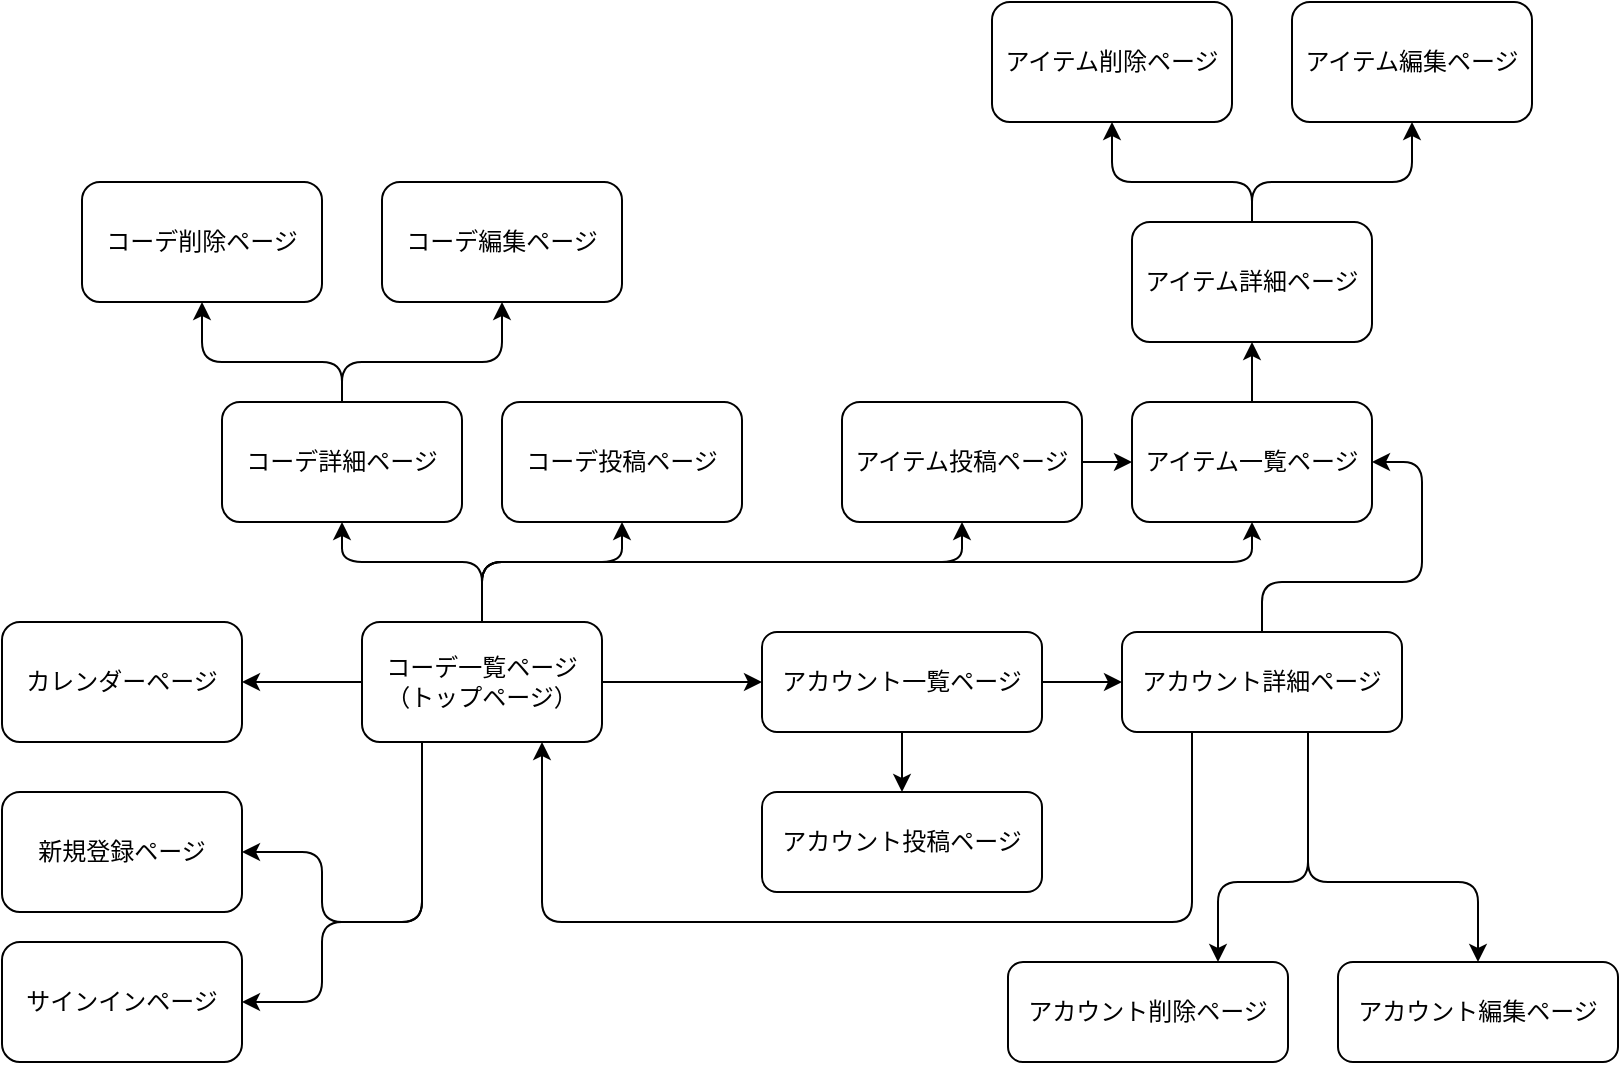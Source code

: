 <mxfile>
    <diagram id="QbgaOCWx3fYEi7nnqSpu" name="ページ1">
        <mxGraphModel dx="1013" dy="672" grid="1" gridSize="10" guides="1" tooltips="1" connect="1" arrows="1" fold="1" page="1" pageScale="1" pageWidth="827" pageHeight="1169" math="0" shadow="0">
            <root>
                <mxCell id="0"/>
                <mxCell id="1" parent="0"/>
                <mxCell id="24" style="edgeStyle=none;html=1;" parent="1" source="2" target="22" edge="1">
                    <mxGeometry relative="1" as="geometry"/>
                </mxCell>
                <mxCell id="32" style="edgeStyle=none;html=1;exitX=0.25;exitY=1;exitDx=0;exitDy=0;entryX=1;entryY=0.5;entryDx=0;entryDy=0;" parent="1" source="2" target="8" edge="1">
                    <mxGeometry relative="1" as="geometry">
                        <Array as="points">
                            <mxPoint x="217" y="490"/>
                            <mxPoint x="167" y="490"/>
                            <mxPoint x="167" y="455"/>
                        </Array>
                        <mxPoint x="217" y="490" as="sourcePoint"/>
                    </mxGeometry>
                </mxCell>
                <mxCell id="33" style="edgeStyle=none;html=1;entryX=1;entryY=0.5;entryDx=0;entryDy=0;exitX=0.25;exitY=1;exitDx=0;exitDy=0;" parent="1" source="2" target="9" edge="1">
                    <mxGeometry relative="1" as="geometry">
                        <Array as="points">
                            <mxPoint x="217" y="490"/>
                            <mxPoint x="167" y="490"/>
                            <mxPoint x="167" y="530"/>
                        </Array>
                        <mxPoint x="217" y="490" as="sourcePoint"/>
                    </mxGeometry>
                </mxCell>
                <mxCell id="39" style="edgeStyle=none;html=1;entryX=0.5;entryY=1;entryDx=0;entryDy=0;exitX=0.5;exitY=0;exitDx=0;exitDy=0;" parent="1" source="2" target="6" edge="1">
                    <mxGeometry relative="1" as="geometry">
                        <mxPoint x="247" y="310" as="sourcePoint"/>
                        <Array as="points">
                            <mxPoint x="247" y="310"/>
                            <mxPoint x="317" y="310"/>
                        </Array>
                    </mxGeometry>
                </mxCell>
                <mxCell id="40" style="edgeStyle=none;html=1;exitX=0.5;exitY=0;exitDx=0;exitDy=0;entryX=0.5;entryY=1;entryDx=0;entryDy=0;" parent="1" source="2" target="5" edge="1">
                    <mxGeometry relative="1" as="geometry">
                        <Array as="points">
                            <mxPoint x="247" y="310"/>
                            <mxPoint x="177" y="310"/>
                        </Array>
                    </mxGeometry>
                </mxCell>
                <mxCell id="47" style="edgeStyle=none;html=1;exitX=0.5;exitY=0;exitDx=0;exitDy=0;entryX=0.5;entryY=1;entryDx=0;entryDy=0;" parent="1" source="2" target="44" edge="1">
                    <mxGeometry relative="1" as="geometry">
                        <Array as="points">
                            <mxPoint x="247" y="310"/>
                            <mxPoint x="632" y="310"/>
                        </Array>
                    </mxGeometry>
                </mxCell>
                <mxCell id="55" style="edgeStyle=none;html=1;exitX=0;exitY=0.5;exitDx=0;exitDy=0;entryX=1;entryY=0.5;entryDx=0;entryDy=0;" edge="1" parent="1" source="2" target="54">
                    <mxGeometry relative="1" as="geometry"/>
                </mxCell>
                <mxCell id="2" value="コーデ一覧ページ&lt;br&gt;（トップページ）" style="rounded=1;whiteSpace=wrap;html=1;" parent="1" vertex="1">
                    <mxGeometry x="187" y="340" width="120" height="60" as="geometry"/>
                </mxCell>
                <mxCell id="3" value="コーデ削除ページ" style="rounded=1;whiteSpace=wrap;html=1;" parent="1" vertex="1">
                    <mxGeometry x="47" y="120" width="120" height="60" as="geometry"/>
                </mxCell>
                <mxCell id="4" value="コーデ編集ページ" style="rounded=1;whiteSpace=wrap;html=1;" parent="1" vertex="1">
                    <mxGeometry x="197" y="120" width="120" height="60" as="geometry"/>
                </mxCell>
                <mxCell id="5" value="コーデ詳細ページ" style="rounded=1;whiteSpace=wrap;html=1;" parent="1" vertex="1">
                    <mxGeometry x="117" y="230" width="120" height="60" as="geometry"/>
                </mxCell>
                <mxCell id="6" value="コーデ投稿ページ" style="rounded=1;whiteSpace=wrap;html=1;" parent="1" vertex="1">
                    <mxGeometry x="257" y="230" width="120" height="60" as="geometry"/>
                </mxCell>
                <mxCell id="8" value="新規登録ページ" style="rounded=1;whiteSpace=wrap;html=1;" parent="1" vertex="1">
                    <mxGeometry x="7" y="425" width="120" height="60" as="geometry"/>
                </mxCell>
                <mxCell id="9" value="サインインページ" style="rounded=1;whiteSpace=wrap;html=1;" parent="1" vertex="1">
                    <mxGeometry x="7" y="500" width="120" height="60" as="geometry"/>
                </mxCell>
                <mxCell id="11" value="アカウント編集ページ" style="rounded=1;whiteSpace=wrap;html=1;" parent="1" vertex="1">
                    <mxGeometry x="675" y="510" width="140" height="50" as="geometry"/>
                </mxCell>
                <mxCell id="14" value="アイテム削除ページ" style="rounded=1;whiteSpace=wrap;html=1;" parent="1" vertex="1">
                    <mxGeometry x="502" y="30" width="120" height="60" as="geometry"/>
                </mxCell>
                <mxCell id="15" value="アイテム編集ページ" style="rounded=1;whiteSpace=wrap;html=1;" parent="1" vertex="1">
                    <mxGeometry x="652" y="30" width="120" height="60" as="geometry"/>
                </mxCell>
                <mxCell id="16" value="アイテム詳細ページ" style="rounded=1;whiteSpace=wrap;html=1;" parent="1" vertex="1">
                    <mxGeometry x="572" y="140" width="120" height="60" as="geometry"/>
                </mxCell>
                <mxCell id="46" style="edgeStyle=none;html=1;exitX=0.5;exitY=0;exitDx=0;exitDy=0;" parent="1" source="2" target="17" edge="1">
                    <mxGeometry relative="1" as="geometry">
                        <Array as="points">
                            <mxPoint x="247" y="310"/>
                            <mxPoint x="487" y="310"/>
                        </Array>
                    </mxGeometry>
                </mxCell>
                <mxCell id="49" style="edgeStyle=none;html=1;exitX=1;exitY=0.5;exitDx=0;exitDy=0;entryX=0;entryY=0.5;entryDx=0;entryDy=0;" parent="1" source="17" target="44" edge="1">
                    <mxGeometry relative="1" as="geometry"/>
                </mxCell>
                <mxCell id="17" value="アイテム投稿ページ" style="rounded=1;whiteSpace=wrap;html=1;" parent="1" vertex="1">
                    <mxGeometry x="427" y="230" width="120" height="60" as="geometry"/>
                </mxCell>
                <mxCell id="19" value="アカウント投稿ページ" style="rounded=1;whiteSpace=wrap;html=1;" parent="1" vertex="1">
                    <mxGeometry x="387" y="425" width="140" height="50" as="geometry"/>
                </mxCell>
                <mxCell id="20" value="アカウント削除ページ" style="rounded=1;whiteSpace=wrap;html=1;" parent="1" vertex="1">
                    <mxGeometry x="510" y="510" width="140" height="50" as="geometry"/>
                </mxCell>
                <mxCell id="28" style="edgeStyle=none;html=1;exitX=0.75;exitY=1;exitDx=0;exitDy=0;entryX=0.5;entryY=0;entryDx=0;entryDy=0;" parent="1" target="11" edge="1">
                    <mxGeometry relative="1" as="geometry">
                        <Array as="points">
                            <mxPoint x="660" y="470"/>
                            <mxPoint x="745" y="470"/>
                        </Array>
                        <mxPoint x="660" y="395" as="sourcePoint"/>
                    </mxGeometry>
                </mxCell>
                <mxCell id="50" style="edgeStyle=none;html=1;exitX=0.5;exitY=0;exitDx=0;exitDy=0;entryX=1;entryY=0.5;entryDx=0;entryDy=0;" edge="1" parent="1" source="21" target="44">
                    <mxGeometry relative="1" as="geometry">
                        <Array as="points">
                            <mxPoint x="637" y="320"/>
                            <mxPoint x="717" y="320"/>
                            <mxPoint x="717" y="260"/>
                        </Array>
                    </mxGeometry>
                </mxCell>
                <mxCell id="51" style="edgeStyle=none;html=1;exitX=0.25;exitY=1;exitDx=0;exitDy=0;entryX=0.75;entryY=1;entryDx=0;entryDy=0;" edge="1" parent="1" source="21" target="2">
                    <mxGeometry relative="1" as="geometry">
                        <Array as="points">
                            <mxPoint x="602" y="490"/>
                            <mxPoint x="277" y="490"/>
                        </Array>
                    </mxGeometry>
                </mxCell>
                <mxCell id="21" value="アカウント詳細ページ" style="rounded=1;whiteSpace=wrap;html=1;" parent="1" vertex="1">
                    <mxGeometry x="567" y="345" width="140" height="50" as="geometry"/>
                </mxCell>
                <mxCell id="25" style="edgeStyle=none;html=1;exitX=0.5;exitY=1;exitDx=0;exitDy=0;entryX=0.5;entryY=0;entryDx=0;entryDy=0;" parent="1" source="22" target="19" edge="1">
                    <mxGeometry relative="1" as="geometry"/>
                </mxCell>
                <mxCell id="27" style="edgeStyle=none;html=1;entryX=0;entryY=0.5;entryDx=0;entryDy=0;" parent="1" source="22" target="21" edge="1">
                    <mxGeometry relative="1" as="geometry"/>
                </mxCell>
                <mxCell id="22" value="アカウント一覧ページ" style="rounded=1;whiteSpace=wrap;html=1;" parent="1" vertex="1">
                    <mxGeometry x="387" y="345" width="140" height="50" as="geometry"/>
                </mxCell>
                <mxCell id="29" style="edgeStyle=none;html=1;exitX=0.75;exitY=1;exitDx=0;exitDy=0;entryX=0.75;entryY=0;entryDx=0;entryDy=0;" parent="1" target="20" edge="1">
                    <mxGeometry relative="1" as="geometry">
                        <mxPoint x="660" y="395" as="sourcePoint"/>
                        <mxPoint x="510" y="535" as="targetPoint"/>
                        <Array as="points">
                            <mxPoint x="660" y="470"/>
                            <mxPoint x="615" y="470"/>
                        </Array>
                    </mxGeometry>
                </mxCell>
                <mxCell id="34" style="edgeStyle=none;html=1;entryX=0.5;entryY=1;entryDx=0;entryDy=0;" parent="1" target="4" edge="1">
                    <mxGeometry relative="1" as="geometry">
                        <mxPoint x="177" y="230" as="sourcePoint"/>
                        <mxPoint x="197" y="229.2" as="targetPoint"/>
                        <Array as="points">
                            <mxPoint x="177" y="210"/>
                            <mxPoint x="257" y="210"/>
                        </Array>
                    </mxGeometry>
                </mxCell>
                <mxCell id="35" style="edgeStyle=none;html=1;entryX=0.5;entryY=1;entryDx=0;entryDy=0;" parent="1" target="3" edge="1">
                    <mxGeometry relative="1" as="geometry">
                        <mxPoint x="177" y="229.2" as="sourcePoint"/>
                        <mxPoint x="197" y="154.2" as="targetPoint"/>
                        <Array as="points">
                            <mxPoint x="177" y="210"/>
                            <mxPoint x="107" y="210"/>
                        </Array>
                    </mxGeometry>
                </mxCell>
                <mxCell id="41" style="edgeStyle=none;html=1;entryX=0.5;entryY=1;entryDx=0;entryDy=0;" parent="1" edge="1">
                    <mxGeometry relative="1" as="geometry">
                        <mxPoint x="632" y="140" as="sourcePoint"/>
                        <mxPoint x="712" y="90" as="targetPoint"/>
                        <Array as="points">
                            <mxPoint x="632" y="120"/>
                            <mxPoint x="712" y="120"/>
                        </Array>
                    </mxGeometry>
                </mxCell>
                <mxCell id="42" style="edgeStyle=none;html=1;entryX=0.5;entryY=1;entryDx=0;entryDy=0;" parent="1" edge="1">
                    <mxGeometry relative="1" as="geometry">
                        <mxPoint x="632" y="139.2" as="sourcePoint"/>
                        <mxPoint x="562" y="90" as="targetPoint"/>
                        <Array as="points">
                            <mxPoint x="632" y="120"/>
                            <mxPoint x="562" y="120"/>
                        </Array>
                    </mxGeometry>
                </mxCell>
                <mxCell id="48" style="edgeStyle=none;html=1;exitX=0.5;exitY=0;exitDx=0;exitDy=0;entryX=0.5;entryY=1;entryDx=0;entryDy=0;" parent="1" source="44" target="16" edge="1">
                    <mxGeometry relative="1" as="geometry"/>
                </mxCell>
                <mxCell id="44" value="アイテム一覧ページ" style="rounded=1;whiteSpace=wrap;html=1;" parent="1" vertex="1">
                    <mxGeometry x="572" y="230" width="120" height="60" as="geometry"/>
                </mxCell>
                <mxCell id="54" value="カレンダーページ" style="rounded=1;whiteSpace=wrap;html=1;" vertex="1" parent="1">
                    <mxGeometry x="7" y="340" width="120" height="60" as="geometry"/>
                </mxCell>
            </root>
        </mxGraphModel>
    </diagram>
</mxfile>